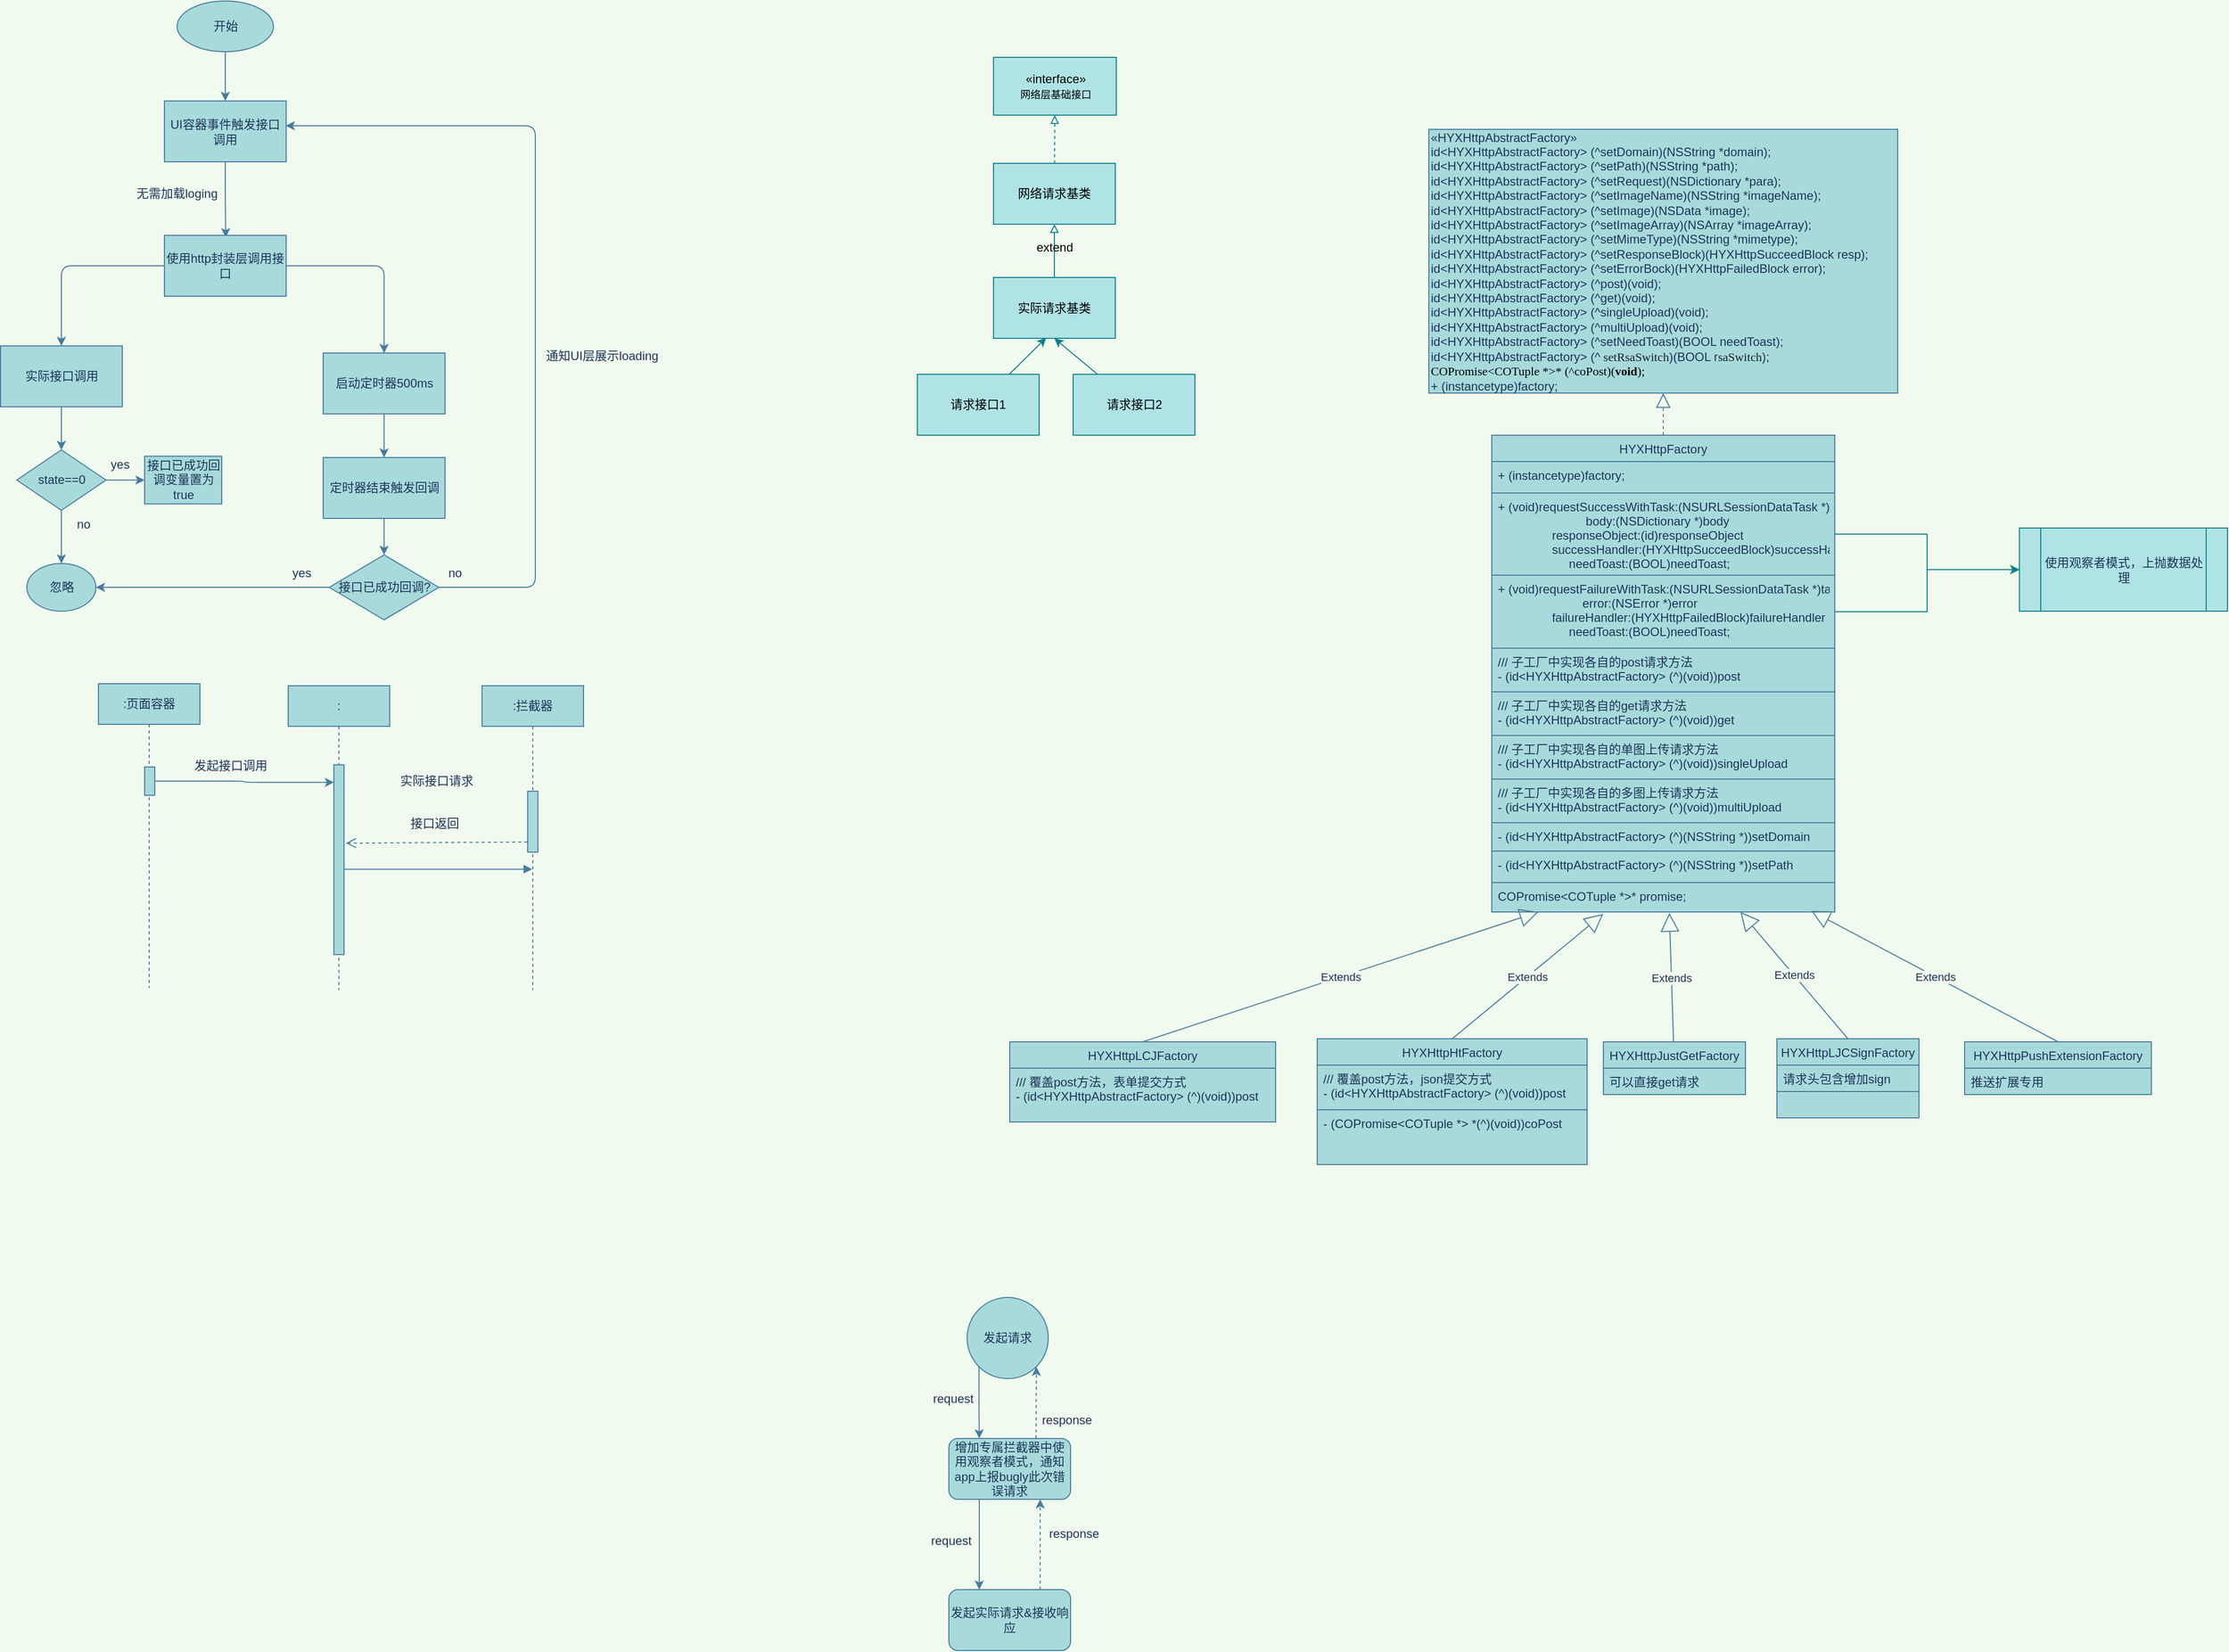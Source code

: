 <mxfile version="12.2.4" pages="1"><diagram id="syDBx7c8kEdKCP0OSKet" name="Page-1"><mxGraphModel dx="3440" dy="1146" grid="0" gridSize="10" guides="1" tooltips="1" connect="1" arrows="1" fold="1" page="0" pageScale="1" pageWidth="690" pageHeight="980" background="#F1FAEE" math="0" shadow="0"><root><mxCell id="0"/><mxCell id="1" parent="0"/><mxCell id="2" value="&lt;div&gt;«HYXHttpAbstractFactory»&lt;/div&gt;&lt;div&gt;id&amp;lt;HYXHttpAbstractFactory&amp;gt; (^setDomain)(NSString *domain);&lt;/div&gt;&lt;div&gt;id&amp;lt;HYXHttpAbstractFactory&amp;gt; (^setPath)(NSString *path);&lt;/div&gt;&lt;div&gt;id&amp;lt;HYXHttpAbstractFactory&amp;gt; (^setRequest)(NSDictionary *para);&lt;/div&gt;&lt;div&gt;id&amp;lt;HYXHttpAbstractFactory&amp;gt; (^setImageName)(NSString *imageName);&lt;/div&gt;&lt;div&gt;id&amp;lt;HYXHttpAbstractFactory&amp;gt; (^setImage)(NSData *image);&lt;/div&gt;&lt;div&gt;id&amp;lt;HYXHttpAbstractFactory&amp;gt; (^setImageArray)(NSArray *imageArray);&lt;/div&gt;&lt;div&gt;id&amp;lt;HYXHttpAbstractFactory&amp;gt; (^setMimeType)(NSString *mimetype);&lt;/div&gt;&lt;div&gt;id&amp;lt;HYXHttpAbstractFactory&amp;gt; (^setResponseBlock)(HYXHttpSucceedBlock resp);&lt;/div&gt;&lt;div&gt;id&amp;lt;HYXHttpAbstractFactory&amp;gt; (^setErrorBock)(HYXHttpFailedBlock error);&lt;/div&gt;&lt;div&gt;id&amp;lt;HYXHttpAbstractFactory&amp;gt; (^post)(void);&lt;/div&gt;&lt;div&gt;id&amp;lt;HYXHttpAbstractFactory&amp;gt; (^get)(void);&lt;/div&gt;&lt;div&gt;id&amp;lt;HYXHttpAbstractFactory&amp;gt; (^singleUpload)(void);&lt;/div&gt;&lt;div&gt;id&amp;lt;HYXHttpAbstractFactory&amp;gt; (^multiUpload)(void);&lt;/div&gt;&lt;div&gt;id&amp;lt;HYXHttpAbstractFactory&amp;gt; (^setNeedToast)(BOOL needToast);&lt;/div&gt;&lt;div&gt;id&amp;lt;HYXHttpAbstractFactory&amp;gt; (^&lt;span style=&quot;color: rgba(0 , 0 , 0 , 0.85) ; font-family: &amp;#34;menlo&amp;#34; ; white-space: normal&quot;&gt;&amp;nbsp;setRsaSwitch&lt;/span&gt;)(BOOL r&lt;span style=&quot;color: rgba(0 , 0 , 0 , 0.85) ; font-family: &amp;#34;menlo&amp;#34; ; white-space: normal&quot;&gt;saSwitch&lt;/span&gt;);&lt;/div&gt;&lt;div&gt;&lt;p class=&quot;p1&quot; style=&quot;margin: 0px ; font-stretch: normal ; line-height: normal ; font-family: &amp;#34;menlo&amp;#34; ; white-space: normal&quot;&gt;&lt;font color=&quot;#000000&quot;&gt;COPromise&lt;span class=&quot;s1&quot;&gt;&amp;lt;&lt;/span&gt;COTuple&lt;span class=&quot;s1&quot;&gt; *&amp;gt;* (^&lt;/span&gt;&lt;span class=&quot;s2&quot;&gt;coPost&lt;/span&gt;&lt;span class=&quot;s1&quot;&gt;)(&lt;/span&gt;&lt;span class=&quot;s3&quot;&gt;&lt;b&gt;void&lt;/b&gt;&lt;/span&gt;&lt;span class=&quot;s1&quot;&gt;);&lt;/span&gt;&lt;/font&gt;&lt;/p&gt;&lt;/div&gt;&lt;div&gt;+ (instancetype)factory;&lt;/div&gt;" style="html=1;fillColor=#A8DADC;strokeColor=#457B9D;fontColor=#1D3557;align=left;" parent="1" vertex="1"><mxGeometry x="-1112" y="-86.5" width="462" height="260" as="geometry"/></mxCell><mxCell id="3" value="" style="endArrow=block;dashed=1;endFill=0;endSize=12;html=1;entryX=0.5;entryY=1;entryDx=0;entryDy=0;exitX=0.5;exitY=0;exitDx=0;exitDy=0;strokeColor=#457B9D;fontColor=#1D3557;labelBackgroundColor=#F1FAEE;" parent="1" source="4" target="2" edge="1"><mxGeometry width="160" relative="1" as="geometry"><mxPoint x="-949" y="333" as="sourcePoint"/><mxPoint x="-949" y="189" as="targetPoint"/></mxGeometry></mxCell><mxCell id="4" value="HYXHttpFactory" style="swimlane;fontStyle=0;childLayout=stackLayout;horizontal=1;startSize=26;fillColor=#A8DADC;horizontalStack=0;resizeParent=1;resizeParentMax=0;resizeLast=0;collapsible=1;marginBottom=0;strokeColor=#457B9D;fontColor=#1D3557;" parent="1" vertex="1"><mxGeometry x="-1050" y="215" width="338" height="210" as="geometry"/></mxCell><mxCell id="5" value="+ (instancetype)factory;" style="text;strokeColor=#457B9D;fillColor=#A8DADC;align=left;verticalAlign=top;spacingLeft=4;spacingRight=4;overflow=hidden;rotatable=0;points=[[0,0.5],[1,0.5]];portConstraint=eastwest;fontColor=#1D3557;" parent="4" vertex="1"><mxGeometry y="26" width="338" height="31" as="geometry"/></mxCell><mxCell id="6" value="+ (void)requestSuccessWithTask:(NSURLSessionDataTask *)task&#10;                          body:(NSDictionary *)body&#10;                responseObject:(id)responseObject&#10;                successHandler:(HYXHttpSucceedBlock)successHandler&#10;                     needToast:(BOOL)needToast;" style="text;strokeColor=#457B9D;fillColor=#A8DADC;align=left;verticalAlign=top;spacingLeft=4;spacingRight=4;overflow=hidden;rotatable=0;points=[[0,0.5],[1,0.5]];portConstraint=eastwest;fontColor=#1D3557;" parent="4" vertex="1"><mxGeometry y="57" width="338" height="81" as="geometry"/></mxCell><mxCell id="7" value="+ (void)requestFailureWithTask:(NSURLSessionDataTask *)task&#10;                         error:(NSError *)error&#10;                failureHandler:(HYXHttpFailedBlock)failureHandler&#10;                     needToast:(BOOL)needToast;&#10;" style="text;strokeColor=#457B9D;fillColor=#A8DADC;align=left;verticalAlign=top;spacingLeft=4;spacingRight=4;overflow=hidden;rotatable=0;points=[[0,0.5],[1,0.5]];portConstraint=eastwest;fontColor=#1D3557;" parent="4" vertex="1"><mxGeometry y="138" width="338" height="72" as="geometry"/></mxCell><mxCell id="8" value="/// 子工厂中实现各自的post请求方法&#10;- (id&lt;HYXHttpAbstractFactory&gt; (^)(void))post" style="text;strokeColor=#457B9D;fillColor=#A8DADC;align=left;verticalAlign=top;spacingLeft=4;spacingRight=4;overflow=hidden;rotatable=0;points=[[0,0.5],[1,0.5]];portConstraint=eastwest;fontColor=#1D3557;" parent="1" vertex="1"><mxGeometry x="-1050" y="425" width="338" height="43" as="geometry"/></mxCell><mxCell id="9" value="/// 子工厂中实现各自的get请求方法&#10;- (id&lt;HYXHttpAbstractFactory&gt; (^)(void))get" style="text;strokeColor=#457B9D;fillColor=#A8DADC;align=left;verticalAlign=top;spacingLeft=4;spacingRight=4;overflow=hidden;rotatable=0;points=[[0,0.5],[1,0.5]];portConstraint=eastwest;fontColor=#1D3557;" parent="1" vertex="1"><mxGeometry x="-1050" y="468" width="338" height="43" as="geometry"/></mxCell><mxCell id="10" value="/// 子工厂中实现各自的单图上传请求方法&#10;- (id&lt;HYXHttpAbstractFactory&gt; (^)(void))singleUpload" style="text;strokeColor=#457B9D;fillColor=#A8DADC;align=left;verticalAlign=top;spacingLeft=4;spacingRight=4;overflow=hidden;rotatable=0;points=[[0,0.5],[1,0.5]];portConstraint=eastwest;fontColor=#1D3557;" parent="1" vertex="1"><mxGeometry x="-1050" y="511" width="338" height="43" as="geometry"/></mxCell><mxCell id="11" value="/// 子工厂中实现各自的多图上传请求方法&#10;- (id&lt;HYXHttpAbstractFactory&gt; (^)(void))multiUpload " style="text;strokeColor=#457B9D;fillColor=#A8DADC;align=left;verticalAlign=top;spacingLeft=4;spacingRight=4;overflow=hidden;rotatable=0;points=[[0,0.5],[1,0.5]];portConstraint=eastwest;fontColor=#1D3557;" parent="1" vertex="1"><mxGeometry x="-1050" y="554" width="338" height="43" as="geometry"/></mxCell><mxCell id="12" value="- (id&lt;HYXHttpAbstractFactory&gt; (^)(NSString *))setDomain" style="text;strokeColor=#457B9D;fillColor=#A8DADC;align=left;verticalAlign=top;spacingLeft=4;spacingRight=4;overflow=hidden;rotatable=0;points=[[0,0.5],[1,0.5]];portConstraint=eastwest;fontColor=#1D3557;" parent="1" vertex="1"><mxGeometry x="-1050" y="597" width="338" height="28" as="geometry"/></mxCell><mxCell id="13" value="- (id&lt;HYXHttpAbstractFactory&gt; (^)(NSString *))setPath" style="text;strokeColor=#457B9D;fillColor=#A8DADC;align=left;verticalAlign=top;spacingLeft=4;spacingRight=4;overflow=hidden;rotatable=0;points=[[0,0.5],[1,0.5]];portConstraint=eastwest;fontColor=#1D3557;" parent="1" vertex="1"><mxGeometry x="-1050" y="625" width="338" height="31" as="geometry"/></mxCell><mxCell id="14" value="COPromise&lt;COTuple *&gt;* promise;" style="text;strokeColor=#457B9D;fillColor=#A8DADC;align=left;verticalAlign=top;spacingLeft=4;spacingRight=4;overflow=hidden;rotatable=0;points=[[0,0.5],[1,0.5]];portConstraint=eastwest;fontColor=#1D3557;" parent="1" vertex="1"><mxGeometry x="-1050" y="656" width="338" height="29" as="geometry"/></mxCell><mxCell id="18" value="HYXHttpLCJFactory" style="swimlane;fontStyle=0;childLayout=stackLayout;horizontal=1;startSize=26;fillColor=#A8DADC;horizontalStack=0;resizeParent=1;resizeParentMax=0;resizeLast=0;collapsible=1;marginBottom=0;strokeColor=#457B9D;fontColor=#1D3557;" parent="1" vertex="1"><mxGeometry x="-1525" y="813" width="262" height="79" as="geometry"/></mxCell><mxCell id="19" value="/// 覆盖post方法，表单提交方式&#10;- (id&lt;HYXHttpAbstractFactory&gt; (^)(void))post" style="text;strokeColor=#457B9D;fillColor=#A8DADC;align=left;verticalAlign=top;spacingLeft=4;spacingRight=4;overflow=hidden;rotatable=0;points=[[0,0.5],[1,0.5]];portConstraint=eastwest;fontColor=#1D3557;" parent="18" vertex="1"><mxGeometry y="26" width="262" height="53" as="geometry"/></mxCell><mxCell id="24" value="HYXHttpHtFactory" style="swimlane;fontStyle=0;childLayout=stackLayout;horizontal=1;startSize=26;fillColor=#A8DADC;horizontalStack=0;resizeParent=1;resizeParentMax=0;resizeLast=0;collapsible=1;marginBottom=0;strokeColor=#457B9D;fontColor=#1D3557;" parent="1" vertex="1"><mxGeometry x="-1222" y="810" width="266" height="80" as="geometry"/></mxCell><mxCell id="25" value="/// 覆盖post方法，json提交方式&#10;- (id&lt;HYXHttpAbstractFactory&gt; (^)(void))post&#10;" style="text;strokeColor=#457B9D;fillColor=#A8DADC;align=left;verticalAlign=top;spacingLeft=4;spacingRight=4;overflow=hidden;rotatable=0;points=[[0,0.5],[1,0.5]];portConstraint=eastwest;fontColor=#1D3557;" parent="24" vertex="1"><mxGeometry y="26" width="266" height="54" as="geometry"/></mxCell><mxCell id="28" value="Extends" style="endArrow=block;endSize=16;endFill=0;html=1;exitX=0.5;exitY=0;exitDx=0;exitDy=0;entryX=0.325;entryY=1.069;entryDx=0;entryDy=0;entryPerimeter=0;strokeColor=#457B9D;fontColor=#1D3557;labelBackgroundColor=#F1FAEE;" parent="1" source="24" target="14" edge="1"><mxGeometry width="160" relative="1" as="geometry"><mxPoint x="-1191" y="793" as="sourcePoint"/><mxPoint x="-873" y="683" as="targetPoint"/><Array as="points"/></mxGeometry></mxCell><mxCell id="29" value="HYXHttpJustGetFactory" style="swimlane;fontStyle=0;childLayout=stackLayout;horizontal=1;startSize=26;fillColor=#A8DADC;horizontalStack=0;resizeParent=1;resizeParentMax=0;resizeLast=0;collapsible=1;marginBottom=0;strokeColor=#457B9D;fontColor=#1D3557;" parent="1" vertex="1"><mxGeometry x="-940" y="813" width="140" height="52" as="geometry"/></mxCell><mxCell id="30" value="可以直接get请求" style="text;strokeColor=#457B9D;fillColor=#A8DADC;align=left;verticalAlign=top;spacingLeft=4;spacingRight=4;overflow=hidden;rotatable=0;points=[[0,0.5],[1,0.5]];portConstraint=eastwest;fontColor=#1D3557;" parent="29" vertex="1"><mxGeometry y="26" width="140" height="26" as="geometry"/></mxCell><mxCell id="33" value="HYXHttpLJCSignFactory" style="swimlane;fontStyle=0;childLayout=stackLayout;horizontal=1;startSize=26;fillColor=#A8DADC;horizontalStack=0;resizeParent=1;resizeParentMax=0;resizeLast=0;collapsible=1;marginBottom=0;strokeColor=#457B9D;fontColor=#1D3557;" parent="1" vertex="1"><mxGeometry x="-769" y="810" width="140" height="78" as="geometry"/></mxCell><mxCell id="34" value="请求头包含增加sign" style="text;strokeColor=#457B9D;fillColor=#A8DADC;align=left;verticalAlign=top;spacingLeft=4;spacingRight=4;overflow=hidden;rotatable=0;points=[[0,0.5],[1,0.5]];portConstraint=eastwest;fontColor=#1D3557;" parent="33" vertex="1"><mxGeometry y="26" width="140" height="26" as="geometry"/></mxCell><mxCell id="36" value="" style="text;strokeColor=#457B9D;fillColor=#A8DADC;align=left;verticalAlign=top;spacingLeft=4;spacingRight=4;overflow=hidden;rotatable=0;points=[[0,0.5],[1,0.5]];portConstraint=eastwest;fontColor=#1D3557;" parent="33" vertex="1"><mxGeometry y="52" width="140" height="26" as="geometry"/></mxCell><mxCell id="37" value="HYXHttpPushExtensionFactory" style="swimlane;fontStyle=0;childLayout=stackLayout;horizontal=1;startSize=26;fillColor=#A8DADC;horizontalStack=0;resizeParent=1;resizeParentMax=0;resizeLast=0;collapsible=1;marginBottom=0;strokeColor=#457B9D;fontColor=#1D3557;" parent="1" vertex="1"><mxGeometry x="-584" y="813" width="184" height="52" as="geometry"/></mxCell><mxCell id="38" value="推送扩展专用" style="text;strokeColor=#457B9D;fillColor=#A8DADC;align=left;verticalAlign=top;spacingLeft=4;spacingRight=4;overflow=hidden;rotatable=0;points=[[0,0.5],[1,0.5]];portConstraint=eastwest;fontColor=#1D3557;" parent="37" vertex="1"><mxGeometry y="26" width="184" height="26" as="geometry"/></mxCell><mxCell id="41" value="Extends" style="endArrow=block;endSize=16;endFill=0;html=1;strokeColor=#457B9D;fontColor=#1D3557;labelBackgroundColor=#F1FAEE;" parent="1" source="29" edge="1"><mxGeometry width="160" relative="1" as="geometry"><mxPoint x="-1052" y="850" as="sourcePoint"/><mxPoint x="-875" y="686" as="targetPoint"/><Array as="points"/></mxGeometry></mxCell><mxCell id="43" value="Extends" style="endArrow=block;endSize=16;endFill=0;html=1;exitX=0.5;exitY=0;exitDx=0;exitDy=0;entryX=0.136;entryY=1;entryDx=0;entryDy=0;entryPerimeter=0;strokeColor=#457B9D;fontColor=#1D3557;labelBackgroundColor=#F1FAEE;" parent="1" source="18" target="14" edge="1"><mxGeometry width="160" relative="1" as="geometry"><mxPoint x="-1052" y="850" as="sourcePoint"/><mxPoint x="-930.15" y="697.001" as="targetPoint"/><Array as="points"/></mxGeometry></mxCell><mxCell id="44" value="Extends" style="endArrow=block;endSize=16;endFill=0;html=1;entryX=0.725;entryY=1;entryDx=0;entryDy=0;entryPerimeter=0;exitX=0.5;exitY=0;exitDx=0;exitDy=0;strokeColor=#457B9D;fontColor=#1D3557;labelBackgroundColor=#F1FAEE;" parent="1" source="33" target="14" edge="1"><mxGeometry width="160" relative="1" as="geometry"><mxPoint x="-867.99" y="850" as="sourcePoint"/><mxPoint x="-865" y="696" as="targetPoint"/><Array as="points"/></mxGeometry></mxCell><mxCell id="45" value="Extends" style="endArrow=block;endSize=16;endFill=0;html=1;entryX=0.932;entryY=0.966;entryDx=0;entryDy=0;exitX=0.5;exitY=0;exitDx=0;exitDy=0;entryPerimeter=0;strokeColor=#457B9D;fontColor=#1D3557;labelBackgroundColor=#F1FAEE;" parent="1" source="37" target="14" edge="1"><mxGeometry width="160" relative="1" as="geometry"><mxPoint x="-685" y="850" as="sourcePoint"/><mxPoint x="-794.95" y="695" as="targetPoint"/><Array as="points"/></mxGeometry></mxCell><mxCell id="53" value="- (COPromise&lt;COTuple *&gt; *(^)(void))coPost" style="text;strokeColor=#457B9D;fillColor=#A8DADC;align=left;verticalAlign=top;spacingLeft=4;spacingRight=4;overflow=hidden;rotatable=0;points=[[0,0.5],[1,0.5]];portConstraint=eastwest;fontColor=#1D3557;" parent="1" vertex="1"><mxGeometry x="-1222" y="880" width="266" height="54" as="geometry"/></mxCell><mxCell id="114" style="edgeStyle=orthogonalEdgeStyle;curved=0;rounded=1;sketch=0;orthogonalLoop=1;jettySize=auto;html=1;fontColor=#1D3557;strokeColor=#457B9D;fillColor=#A8DADC;entryX=0.504;entryY=0.033;entryDx=0;entryDy=0;entryPerimeter=0;exitX=0.5;exitY=1;exitDx=0;exitDy=0;labelBackgroundColor=#F1FAEE;" parent="1" source="144" target="136" edge="1"><mxGeometry relative="1" as="geometry"><mxPoint x="-2297.52" y="-8.02" as="targetPoint"/><mxPoint x="-2298" y="-46" as="sourcePoint"/></mxGeometry></mxCell><mxCell id="116" value="无需加载loging" style="text;html=1;align=center;verticalAlign=middle;resizable=0;points=[];autosize=1;strokeColor=none;fontColor=#1D3557;" parent="1" vertex="1"><mxGeometry x="-2391.5" y="-32" width="90" height="18" as="geometry"/></mxCell><mxCell id="117" value=":页面容器" style="shape=umlLifeline;perimeter=lifelinePerimeter;whiteSpace=wrap;html=1;container=1;collapsible=0;recursiveResize=0;outlineConnect=0;rounded=0;sketch=0;fontColor=#1D3557;strokeColor=#457B9D;fillColor=#A8DADC;" parent="1" vertex="1"><mxGeometry x="-2423" y="460" width="100" height="300" as="geometry"/></mxCell><mxCell id="123" value="" style="html=1;points=[];perimeter=orthogonalPerimeter;rounded=0;sketch=0;fontColor=#1D3557;strokeColor=#457B9D;fillColor=#A8DADC;" parent="117" vertex="1"><mxGeometry x="45.5" y="82" width="10" height="28" as="geometry"/></mxCell><mxCell id="118" value=":" style="shape=umlLifeline;perimeter=lifelinePerimeter;whiteSpace=wrap;html=1;container=1;collapsible=0;recursiveResize=0;outlineConnect=0;rounded=0;sketch=0;fontColor=#1D3557;strokeColor=#457B9D;fillColor=#A8DADC;" parent="1" vertex="1"><mxGeometry x="-2236" y="462" width="100" height="300" as="geometry"/></mxCell><mxCell id="120" value="" style="html=1;points=[];perimeter=orthogonalPerimeter;rounded=0;sketch=0;fontColor=#1D3557;strokeColor=#457B9D;fillColor=#A8DADC;" parent="118" vertex="1"><mxGeometry x="45" y="78" width="10" height="187" as="geometry"/></mxCell><mxCell id="119" value=":拦截器" style="shape=umlLifeline;perimeter=lifelinePerimeter;whiteSpace=wrap;html=1;container=1;collapsible=0;recursiveResize=0;outlineConnect=0;rounded=0;sketch=0;fontColor=#1D3557;strokeColor=#457B9D;fillColor=#A8DADC;" parent="1" vertex="1"><mxGeometry x="-2045" y="462" width="100" height="300" as="geometry"/></mxCell><mxCell id="130" value="" style="html=1;points=[];perimeter=orthogonalPerimeter;rounded=0;sketch=0;fontColor=#1D3557;strokeColor=#457B9D;fillColor=#A8DADC;" parent="119" vertex="1"><mxGeometry x="45" y="104" width="10" height="60" as="geometry"/></mxCell><mxCell id="127" style="edgeStyle=orthogonalEdgeStyle;curved=0;rounded=1;sketch=0;orthogonalLoop=1;jettySize=auto;html=1;entryX=0.006;entryY=0.092;entryDx=0;entryDy=0;entryPerimeter=0;fontColor=#1D3557;strokeColor=#457B9D;fillColor=#A8DADC;labelBackgroundColor=#F1FAEE;" parent="1" source="123" target="120" edge="1"><mxGeometry relative="1" as="geometry"/></mxCell><mxCell id="128" value="发起接口调用" style="text;html=1;align=center;verticalAlign=middle;resizable=0;points=[];autosize=1;strokeColor=none;fontColor=#1D3557;" parent="1" vertex="1"><mxGeometry x="-2334" y="532" width="82" height="18" as="geometry"/></mxCell><mxCell id="121" value="" style="html=1;verticalAlign=bottom;endArrow=block;fontColor=#1D3557;strokeColor=#457B9D;fillColor=#A8DADC;exitX=1;exitY=0.55;exitDx=0;exitDy=0;exitPerimeter=0;labelBackgroundColor=#F1FAEE;" parent="1" source="120" target="119" edge="1"><mxGeometry relative="1" as="geometry"><mxPoint x="-2121" y="573" as="sourcePoint"/><mxPoint x="-2059" y="594" as="targetPoint"/></mxGeometry></mxCell><mxCell id="129" value="实际接口请求" style="text;html=1;align=center;verticalAlign=middle;resizable=0;points=[];autosize=1;strokeColor=none;fontColor=#1D3557;" parent="1" vertex="1"><mxGeometry x="-2131" y="547" width="82" height="18" as="geometry"/></mxCell><mxCell id="122" value="&lt;br&gt;" style="html=1;verticalAlign=bottom;endArrow=open;dashed=1;endSize=8;fontColor=#1D3557;strokeColor=#457B9D;fillColor=#A8DADC;entryX=1.182;entryY=0.103;entryDx=0;entryDy=0;entryPerimeter=0;exitX=-0.035;exitY=0.833;exitDx=0;exitDy=0;exitPerimeter=0;labelBackgroundColor=#F1FAEE;" parent="1" source="130" edge="1"><mxGeometry relative="1" as="geometry"><mxPoint x="-2179.18" y="617.18" as="targetPoint"/><mxPoint x="-2059" y="743" as="sourcePoint"/></mxGeometry></mxCell><mxCell id="132" value="接口返回" style="text;html=1;align=center;verticalAlign=middle;resizable=0;points=[];autosize=1;strokeColor=none;fontColor=#1D3557;" parent="1" vertex="1"><mxGeometry x="-2121" y="589" width="58" height="18" as="geometry"/></mxCell><mxCell id="140" style="edgeStyle=orthogonalEdgeStyle;curved=0;rounded=1;sketch=0;orthogonalLoop=1;jettySize=auto;html=1;fontColor=#1D3557;strokeColor=#457B9D;fillColor=#A8DADC;labelBackgroundColor=#F1FAEE;" parent="1" source="136" target="139" edge="1"><mxGeometry relative="1" as="geometry"/></mxCell><mxCell id="142" style="edgeStyle=orthogonalEdgeStyle;curved=0;rounded=1;sketch=0;orthogonalLoop=1;jettySize=auto;html=1;fontColor=#1D3557;strokeColor=#457B9D;fillColor=#A8DADC;labelBackgroundColor=#F1FAEE;" parent="1" source="136" target="141" edge="1"><mxGeometry relative="1" as="geometry"/></mxCell><mxCell id="136" value="使用http封装层调用接口" style="rounded=0;whiteSpace=wrap;html=1;sketch=0;fontColor=#1D3557;strokeColor=#457B9D;fillColor=#A8DADC;" parent="1" vertex="1"><mxGeometry x="-2358" y="18.0" width="120" height="60" as="geometry"/></mxCell><mxCell id="146" style="edgeStyle=orthogonalEdgeStyle;curved=0;rounded=1;sketch=0;orthogonalLoop=1;jettySize=auto;html=1;fontColor=#1D3557;strokeColor=#457B9D;fillColor=#A8DADC;labelBackgroundColor=#F1FAEE;" parent="1" source="139" target="147" edge="1"><mxGeometry relative="1" as="geometry"><mxPoint x="-2459.5" y="241" as="targetPoint"/></mxGeometry></mxCell><mxCell id="139" value="实际接口调用" style="rounded=0;whiteSpace=wrap;html=1;sketch=0;fontColor=#1D3557;strokeColor=#457B9D;fillColor=#A8DADC;" parent="1" vertex="1"><mxGeometry x="-2519.5" y="127" width="120" height="60" as="geometry"/></mxCell><mxCell id="152" style="edgeStyle=orthogonalEdgeStyle;curved=0;rounded=1;sketch=0;orthogonalLoop=1;jettySize=auto;html=1;fontColor=#1D3557;strokeColor=#457B9D;fillColor=#A8DADC;labelBackgroundColor=#F1FAEE;" parent="1" source="141" target="154" edge="1"><mxGeometry relative="1" as="geometry"><mxPoint x="-2141.5" y="233.5" as="targetPoint"/></mxGeometry></mxCell><mxCell id="141" value="启动定时器500ms" style="rounded=0;whiteSpace=wrap;html=1;sketch=0;fontColor=#1D3557;strokeColor=#457B9D;fillColor=#A8DADC;" parent="1" vertex="1"><mxGeometry x="-2201.5" y="134" width="120" height="60" as="geometry"/></mxCell><mxCell id="145" style="edgeStyle=orthogonalEdgeStyle;curved=0;rounded=1;sketch=0;orthogonalLoop=1;jettySize=auto;html=1;fontColor=#1D3557;strokeColor=#457B9D;fillColor=#A8DADC;labelBackgroundColor=#F1FAEE;" parent="1" source="143" target="144" edge="1"><mxGeometry relative="1" as="geometry"/></mxCell><mxCell id="143" value="开始" style="ellipse;whiteSpace=wrap;html=1;rounded=0;sketch=0;fontColor=#1D3557;strokeColor=#457B9D;fillColor=#A8DADC;" parent="1" vertex="1"><mxGeometry x="-2345.5" y="-213" width="95" height="50" as="geometry"/></mxCell><mxCell id="144" value="UI容器事件触发接口调用" style="rounded=0;whiteSpace=wrap;html=1;sketch=0;fontColor=#1D3557;strokeColor=#457B9D;fillColor=#A8DADC;" parent="1" vertex="1"><mxGeometry x="-2358" y="-114.5" width="120" height="60" as="geometry"/></mxCell><mxCell id="148" style="edgeStyle=orthogonalEdgeStyle;curved=0;rounded=1;sketch=0;orthogonalLoop=1;jettySize=auto;html=1;fontColor=#1D3557;strokeColor=#457B9D;fillColor=#A8DADC;labelBackgroundColor=#F1FAEE;" parent="1" source="147" target="150" edge="1"><mxGeometry relative="1" as="geometry"><mxPoint x="-2459.5" y="329" as="targetPoint"/></mxGeometry></mxCell><mxCell id="157" style="edgeStyle=orthogonalEdgeStyle;curved=0;rounded=1;sketch=0;orthogonalLoop=1;jettySize=auto;html=1;fontColor=#1D3557;strokeColor=#457B9D;fillColor=#A8DADC;labelBackgroundColor=#F1FAEE;" parent="1" source="147" target="158" edge="1"><mxGeometry relative="1" as="geometry"><mxPoint x="-2365.5" y="259.25" as="targetPoint"/></mxGeometry></mxCell><mxCell id="147" value="state==0" style="rhombus;whiteSpace=wrap;html=1;rounded=0;sketch=0;fontColor=#1D3557;strokeColor=#457B9D;fillColor=#A8DADC;" parent="1" vertex="1"><mxGeometry x="-2503.5" y="229.5" width="88" height="59.5" as="geometry"/></mxCell><mxCell id="149" value="no" style="text;html=1;align=center;verticalAlign=middle;resizable=0;points=[];autosize=1;strokeColor=none;fontColor=#1D3557;" parent="1" vertex="1"><mxGeometry x="-2449.5" y="294" width="23" height="18" as="geometry"/></mxCell><mxCell id="150" value="忽略" style="ellipse;whiteSpace=wrap;html=1;rounded=0;sketch=0;fontColor=#1D3557;strokeColor=#457B9D;fillColor=#A8DADC;" parent="1" vertex="1"><mxGeometry x="-2493.5" y="341.5" width="68" height="47" as="geometry"/></mxCell><mxCell id="155" style="edgeStyle=orthogonalEdgeStyle;curved=0;rounded=1;sketch=0;orthogonalLoop=1;jettySize=auto;html=1;fontColor=#1D3557;strokeColor=#457B9D;fillColor=#A8DADC;labelBackgroundColor=#F1FAEE;" parent="1" source="154" target="156" edge="1"><mxGeometry relative="1" as="geometry"><mxPoint x="-2141.5" y="336" as="targetPoint"/></mxGeometry></mxCell><mxCell id="154" value="定时器结束触发回调" style="rounded=0;whiteSpace=wrap;html=1;sketch=0;fontColor=#1D3557;strokeColor=#457B9D;fillColor=#A8DADC;" parent="1" vertex="1"><mxGeometry x="-2201.5" y="237" width="120" height="60" as="geometry"/></mxCell><mxCell id="160" style="edgeStyle=orthogonalEdgeStyle;curved=0;rounded=1;sketch=0;orthogonalLoop=1;jettySize=auto;html=1;fontColor=#1D3557;strokeColor=#457B9D;fillColor=#A8DADC;entryX=0.996;entryY=0.408;entryDx=0;entryDy=0;entryPerimeter=0;labelBackgroundColor=#F1FAEE;" parent="1" source="156" target="144" edge="1"><mxGeometry relative="1" as="geometry"><mxPoint x="-2046.5" y="365" as="targetPoint"/><Array as="points"><mxPoint x="-1992.5" y="365"/><mxPoint x="-1992.5" y="-90"/></Array></mxGeometry></mxCell><mxCell id="161" style="edgeStyle=orthogonalEdgeStyle;curved=0;rounded=1;sketch=0;orthogonalLoop=1;jettySize=auto;html=1;fontColor=#1D3557;strokeColor=#457B9D;fillColor=#A8DADC;entryX=1;entryY=0.5;entryDx=0;entryDy=0;labelBackgroundColor=#F1FAEE;" parent="1" source="156" target="150" edge="1"><mxGeometry relative="1" as="geometry"><mxPoint x="-2141.5" y="441" as="targetPoint"/></mxGeometry></mxCell><mxCell id="156" value="接口已成功回调?" style="rhombus;whiteSpace=wrap;html=1;rounded=0;sketch=0;fontColor=#1D3557;strokeColor=#457B9D;fillColor=#A8DADC;" parent="1" vertex="1"><mxGeometry x="-2195.5" y="333" width="108" height="64" as="geometry"/></mxCell><mxCell id="158" value="接口已成功回调变量置为true" style="rounded=0;whiteSpace=wrap;html=1;sketch=0;fontColor=#1D3557;strokeColor=#457B9D;fillColor=#A8DADC;" parent="1" vertex="1"><mxGeometry x="-2377.5" y="235.75" width="76" height="47" as="geometry"/></mxCell><mxCell id="159" value="yes" style="text;html=1;align=center;verticalAlign=middle;resizable=0;points=[];autosize=1;strokeColor=none;fontColor=#1D3557;" parent="1" vertex="1"><mxGeometry x="-2416.5" y="235" width="29" height="18" as="geometry"/></mxCell><mxCell id="162" value="yes" style="text;html=1;align=center;verticalAlign=middle;resizable=0;points=[];autosize=1;strokeColor=none;fontColor=#1D3557;" parent="1" vertex="1"><mxGeometry x="-2238" y="341.5" width="29" height="18" as="geometry"/></mxCell><mxCell id="163" value="no" style="text;html=1;align=center;verticalAlign=middle;resizable=0;points=[];autosize=1;strokeColor=none;fontColor=#1D3557;" parent="1" vertex="1"><mxGeometry x="-2083.5" y="342" width="23" height="18" as="geometry"/></mxCell><mxCell id="164" value="通知UI层展示loading" style="text;html=1;align=center;verticalAlign=middle;resizable=0;points=[];autosize=1;strokeColor=none;fontColor=#1D3557;" parent="1" vertex="1"><mxGeometry x="-1987.5" y="127.5" width="121" height="18" as="geometry"/></mxCell><mxCell id="168" style="edgeStyle=orthogonalEdgeStyle;curved=0;rounded=1;sketch=0;orthogonalLoop=1;jettySize=auto;html=1;entryX=0.25;entryY=0;entryDx=0;entryDy=0;fontColor=#1D3557;strokeColor=#457B9D;fillColor=#A8DADC;exitX=0;exitY=1;exitDx=0;exitDy=0;" parent="1" source="166" target="167" edge="1"><mxGeometry relative="1" as="geometry"/></mxCell><mxCell id="166" value="发起请求" style="ellipse;whiteSpace=wrap;html=1;aspect=fixed;fillColor=#A8DADC;strokeColor=#457B9D;fontColor=#1D3557;" parent="1" vertex="1"><mxGeometry x="-1567" y="1065" width="80" height="80" as="geometry"/></mxCell><mxCell id="172" style="edgeStyle=orthogonalEdgeStyle;curved=0;rounded=1;sketch=0;orthogonalLoop=1;jettySize=auto;html=1;fontColor=#1D3557;strokeColor=#457B9D;fillColor=#A8DADC;exitX=0.25;exitY=1;exitDx=0;exitDy=0;entryX=0.25;entryY=0;entryDx=0;entryDy=0;" parent="1" source="167" target="170" edge="1"><mxGeometry relative="1" as="geometry"/></mxCell><mxCell id="174" style="edgeStyle=orthogonalEdgeStyle;curved=0;rounded=1;sketch=0;orthogonalLoop=1;jettySize=auto;html=1;entryX=1;entryY=1;entryDx=0;entryDy=0;fontColor=#1D3557;strokeColor=#457B9D;fillColor=#A8DADC;dashed=1;" parent="1" source="167" target="166" edge="1"><mxGeometry relative="1" as="geometry"><Array as="points"><mxPoint x="-1499" y="1192"/><mxPoint x="-1499" y="1192"/></Array></mxGeometry></mxCell><mxCell id="167" value="增加专属拦截器中&lt;span style=&quot;text-align: left&quot;&gt;使用观察者模式，通知app上报bugly此次错误请求&lt;/span&gt;" style="rounded=1;whiteSpace=wrap;html=1;sketch=0;fontColor=#1D3557;strokeColor=#457B9D;fillColor=#A8DADC;" parent="1" vertex="1"><mxGeometry x="-1585" y="1204" width="120" height="60" as="geometry"/></mxCell><mxCell id="169" value="request" style="text;html=1;align=center;verticalAlign=middle;resizable=0;points=[];autosize=1;strokeColor=none;fontColor=#1D3557;" parent="1" vertex="1"><mxGeometry x="-1606" y="1156" width="50" height="18" as="geometry"/></mxCell><mxCell id="173" style="edgeStyle=orthogonalEdgeStyle;curved=0;rounded=1;sketch=0;orthogonalLoop=1;jettySize=auto;html=1;entryX=0.75;entryY=1;entryDx=0;entryDy=0;fontColor=#1D3557;strokeColor=#457B9D;fillColor=#A8DADC;exitX=0.75;exitY=0;exitDx=0;exitDy=0;dashed=1;" parent="1" source="170" target="167" edge="1"><mxGeometry relative="1" as="geometry"/></mxCell><mxCell id="170" value="发起实际请求&amp;amp;接收响应" style="rounded=1;whiteSpace=wrap;html=1;sketch=0;fontColor=#1D3557;strokeColor=#457B9D;fillColor=#A8DADC;" parent="1" vertex="1"><mxGeometry x="-1585" y="1353" width="120" height="60" as="geometry"/></mxCell><mxCell id="175" value="request" style="text;html=1;align=center;verticalAlign=middle;resizable=0;points=[];autosize=1;strokeColor=none;fontColor=#1D3557;" parent="1" vertex="1"><mxGeometry x="-1608" y="1296" width="50" height="18" as="geometry"/></mxCell><mxCell id="176" value="response" style="text;html=1;align=center;verticalAlign=middle;resizable=0;points=[];autosize=1;strokeColor=none;fontColor=#1D3557;" parent="1" vertex="1"><mxGeometry x="-1492" y="1289" width="59" height="18" as="geometry"/></mxCell><mxCell id="177" value="response" style="text;html=1;align=center;verticalAlign=middle;resizable=0;points=[];autosize=1;strokeColor=none;fontColor=#1D3557;" parent="1" vertex="1"><mxGeometry x="-1499" y="1177" width="59" height="18" as="geometry"/></mxCell><mxCell id="178" value="&lt;span style=&quot;color: rgb(29 , 53 , 87) ; text-align: left ; white-space: normal&quot;&gt;使用观察者模式，上抛数据处理&lt;/span&gt;" style="shape=process;whiteSpace=wrap;html=1;backgroundOutline=1;fillColor=#b0e3e6;strokeColor=#0e8088;" parent="1" vertex="1"><mxGeometry x="-530" y="306.5" width="205" height="82" as="geometry"/></mxCell><mxCell id="181" style="edgeStyle=orthogonalEdgeStyle;rounded=0;orthogonalLoop=1;jettySize=auto;html=1;fillColor=#b0e3e6;strokeColor=#0e8088;" parent="1" source="6" target="178" edge="1"><mxGeometry relative="1" as="geometry"/></mxCell><mxCell id="182" style="edgeStyle=orthogonalEdgeStyle;rounded=0;orthogonalLoop=1;jettySize=auto;html=1;fillColor=#b0e3e6;strokeColor=#0e8088;" parent="1" source="7" target="178" edge="1"><mxGeometry relative="1" as="geometry"/></mxCell><mxCell id="193" style="edgeStyle=none;rounded=0;orthogonalLoop=1;jettySize=auto;html=1;endArrow=block;endFill=0;dashed=1;fillColor=#b0e3e6;strokeColor=#0e8088;" parent="1" source="184" target="192" edge="1"><mxGeometry relative="1" as="geometry"/></mxCell><mxCell id="184" value="网络请求基类" style="rounded=0;whiteSpace=wrap;html=1;fillColor=#b0e3e6;strokeColor=#0e8088;" parent="1" vertex="1"><mxGeometry x="-1541" y="-53" width="120" height="60" as="geometry"/></mxCell><mxCell id="186" style="edgeStyle=orthogonalEdgeStyle;rounded=0;orthogonalLoop=1;jettySize=auto;html=1;fillColor=#b0e3e6;strokeColor=#0e8088;endArrow=block;endFill=0;" parent="1" source="185" target="184" edge="1"><mxGeometry relative="1" as="geometry"/></mxCell><mxCell id="187" value="extend" style="text;html=1;resizable=0;points=[];align=center;verticalAlign=middle;labelBackgroundColor=none;" parent="186" vertex="1" connectable="0"><mxGeometry x="0.291" y="-3" relative="1" as="geometry"><mxPoint x="-3" y="4.5" as="offset"/></mxGeometry></mxCell><mxCell id="185" value="实际请求基类" style="rounded=0;whiteSpace=wrap;html=1;fillColor=#b0e3e6;strokeColor=#0e8088;" parent="1" vertex="1"><mxGeometry x="-1541" y="59.5" width="120" height="60" as="geometry"/></mxCell><mxCell id="190" style="rounded=0;orthogonalLoop=1;jettySize=auto;html=1;entryX=0.433;entryY=0.992;entryDx=0;entryDy=0;entryPerimeter=0;endArrow=classic;endFill=1;fillColor=#b0e3e6;strokeColor=#0e8088;" parent="1" source="188" target="185" edge="1"><mxGeometry relative="1" as="geometry"/></mxCell><mxCell id="188" value="请求接口1" style="rounded=0;whiteSpace=wrap;html=1;fillColor=#b0e3e6;strokeColor=#0e8088;" parent="1" vertex="1"><mxGeometry x="-1616" y="155" width="120" height="60" as="geometry"/></mxCell><mxCell id="191" style="rounded=0;orthogonalLoop=1;jettySize=auto;html=1;endArrow=classic;endFill=1;fillColor=#b0e3e6;strokeColor=#0e8088;entryX=0.5;entryY=1;entryDx=0;entryDy=0;" parent="1" source="189" target="185" edge="1"><mxGeometry relative="1" as="geometry"/></mxCell><mxCell id="189" value="请求接口2" style="rounded=0;whiteSpace=wrap;html=1;fillColor=#b0e3e6;strokeColor=#0e8088;" parent="1" vertex="1"><mxGeometry x="-1462.5" y="155" width="120" height="60" as="geometry"/></mxCell><mxCell id="192" value="«interface»&lt;br&gt;&lt;font style=&quot;font-size: 10px&quot;&gt;网络层基础接口&lt;/font&gt;" style="html=1;labelBackgroundColor=none;fillColor=#b0e3e6;strokeColor=#0e8088;" parent="1" vertex="1"><mxGeometry x="-1541" y="-157.5" width="121" height="57" as="geometry"/></mxCell></root></mxGraphModel></diagram></mxfile>
